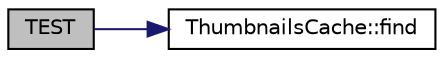 digraph "TEST"
{
 // LATEX_PDF_SIZE
  edge [fontname="Helvetica",fontsize="10",labelfontname="Helvetica",labelfontsize="10"];
  node [fontname="Helvetica",fontsize="10",shape=record];
  rankdir="LR";
  Node1 [label="TEST",height=0.2,width=0.4,color="black", fillcolor="grey75", style="filled", fontcolor="black",tooltip=" "];
  Node1 -> Node2 [color="midnightblue",fontsize="10",style="solid",fontname="Helvetica"];
  Node2 [label="ThumbnailsCache::find",height=0.2,width=0.4,color="black", fillcolor="white", style="filled",URL="$class_thumbnails_cache.html#a3a1281f44f652a001a196a3d29305edd",tooltip=" "];
}
